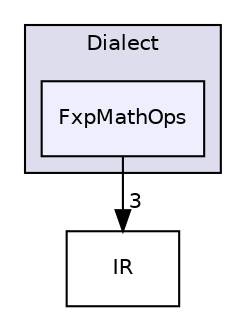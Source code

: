 digraph "include/mlir/Dialect/FxpMathOps" {
  bgcolor=transparent;
  compound=true
  node [ fontsize="10", fontname="Helvetica"];
  edge [ labelfontsize="10", labelfontname="Helvetica"];
  subgraph clusterdir_d07a6fac82475a065a3b2953573f00a0 {
    graph [ bgcolor="#ddddee", pencolor="black", label="Dialect" fontname="Helvetica", fontsize="10", URL="dir_d07a6fac82475a065a3b2953573f00a0.html"]
  dir_90b44803404d5d38fae17b924226134d [shape=box, label="FxpMathOps", style="filled", fillcolor="#eeeeff", pencolor="black", URL="dir_90b44803404d5d38fae17b924226134d.html"];
  }
  dir_84ef7c054b4edc3447cfba80cee80f65 [shape=box label="IR" URL="dir_84ef7c054b4edc3447cfba80cee80f65.html"];
  dir_90b44803404d5d38fae17b924226134d->dir_84ef7c054b4edc3447cfba80cee80f65 [headlabel="3", labeldistance=1.5 headhref="dir_000006_000032.html"];
}
